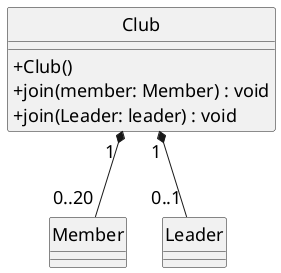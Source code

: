 @startuml
skinparam classAttributeIconSize 0
skinparam monochrome true
skinparam classFontSize 18
skinparam classFontName Menlo
skinparam classAttributeFontSize 18
skinparam classAttributeFontName Menlo
skinparam shadowing false
skinparam arrowFontSize 18
skinparam arrowFontName Menlo

hide circle

class Club {
+Club()
+join(member: Member) : void
+join(Leader: leader) : void
}


Club "1 " *-- "0..20" Member : "   "
Club "1" *-- "0..1" Leader : "   "

@enduml